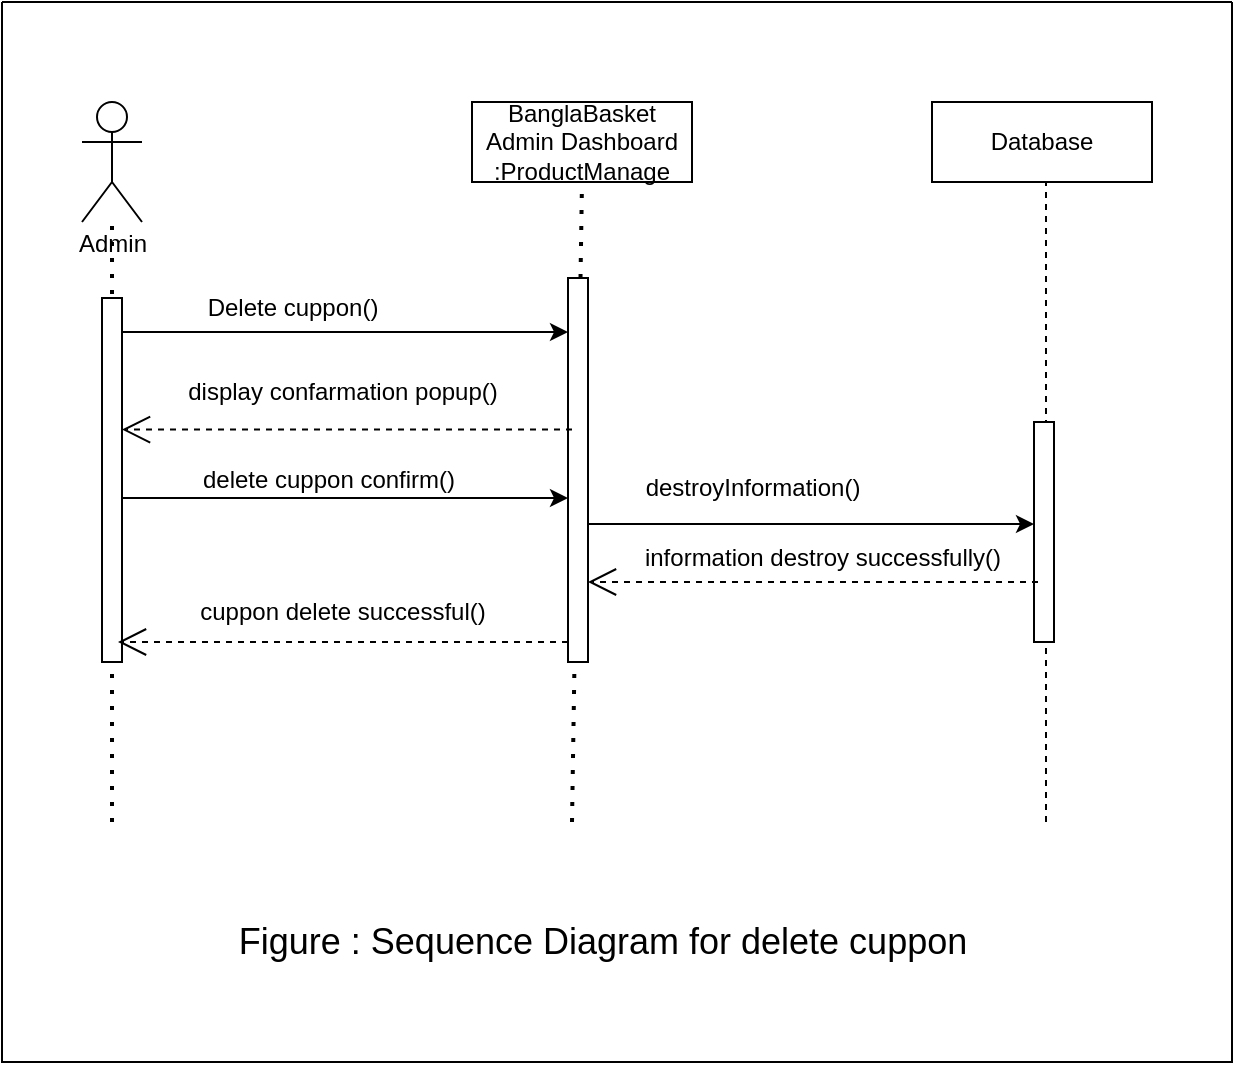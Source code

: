 <mxfile version="21.6.8" type="device">
  <diagram name="Page-1" id="1AvvXPplM7DmGGkq2d-j">
    <mxGraphModel dx="1036" dy="623" grid="1" gridSize="10" guides="1" tooltips="1" connect="1" arrows="1" fold="1" page="1" pageScale="1" pageWidth="850" pageHeight="1100" math="0" shadow="0">
      <root>
        <mxCell id="0" />
        <mxCell id="1" parent="0" />
        <mxCell id="Lb1Hn7rAbaKGfsRC7e1x-1" value="Admin" style="text;html=1;align=center;verticalAlign=middle;resizable=0;points=[];autosize=1;strokeColor=none;fillColor=none;" parent="1" vertex="1">
          <mxGeometry x="90" y="166" width="60" height="30" as="geometry" />
        </mxCell>
        <mxCell id="Lb1Hn7rAbaKGfsRC7e1x-2" value="BanglaBasket Admin Dashboard&lt;br&gt;:ProductManage" style="html=1;whiteSpace=wrap;" parent="1" vertex="1">
          <mxGeometry x="300" y="110" width="110" height="40" as="geometry" />
        </mxCell>
        <mxCell id="Lb1Hn7rAbaKGfsRC7e1x-3" value="Database" style="html=1;whiteSpace=wrap;" parent="1" vertex="1">
          <mxGeometry x="530" y="110" width="110" height="40" as="geometry" />
        </mxCell>
        <mxCell id="Lb1Hn7rAbaKGfsRC7e1x-4" value="" style="endArrow=none;dashed=1;html=1;strokeWidth=1;rounded=0;entryX=0.5;entryY=1;entryDx=0;entryDy=0;" parent="1" edge="1">
          <mxGeometry width="50" height="50" relative="1" as="geometry">
            <mxPoint x="587" y="470" as="sourcePoint" />
            <mxPoint x="587" y="150" as="targetPoint" />
          </mxGeometry>
        </mxCell>
        <mxCell id="Lb1Hn7rAbaKGfsRC7e1x-5" value="&lt;font style=&quot;font-size: 18px;&quot;&gt;Figure : Sequence Diagram for delete cuppon&lt;/font&gt;" style="text;html=1;align=center;verticalAlign=middle;resizable=0;points=[];autosize=1;strokeColor=none;fillColor=none;" parent="1" vertex="1">
          <mxGeometry x="170" y="510" width="390" height="40" as="geometry" />
        </mxCell>
        <mxCell id="Lb1Hn7rAbaKGfsRC7e1x-6" value="" style="shape=umlActor;verticalLabelPosition=bottom;verticalAlign=top;html=1;outlineConnect=0;" parent="1" vertex="1">
          <mxGeometry x="105" y="110" width="30" height="60" as="geometry" />
        </mxCell>
        <mxCell id="Lb1Hn7rAbaKGfsRC7e1x-7" value="" style="endArrow=none;dashed=1;html=1;dashPattern=1 3;strokeWidth=2;rounded=0;" parent="1" target="Lb1Hn7rAbaKGfsRC7e1x-6" edge="1">
          <mxGeometry width="50" height="50" relative="1" as="geometry">
            <mxPoint x="120" y="470" as="sourcePoint" />
            <mxPoint x="180" y="260" as="targetPoint" />
          </mxGeometry>
        </mxCell>
        <mxCell id="Lb1Hn7rAbaKGfsRC7e1x-8" value="" style="endArrow=none;dashed=1;html=1;dashPattern=1 3;strokeWidth=2;rounded=0;entryX=0.5;entryY=1;entryDx=0;entryDy=0;" parent="1" target="Lb1Hn7rAbaKGfsRC7e1x-2" edge="1">
          <mxGeometry width="50" height="50" relative="1" as="geometry">
            <mxPoint x="350" y="470" as="sourcePoint" />
            <mxPoint x="450" y="230" as="targetPoint" />
          </mxGeometry>
        </mxCell>
        <mxCell id="Lb1Hn7rAbaKGfsRC7e1x-9" style="edgeStyle=elbowEdgeStyle;rounded=0;orthogonalLoop=1;jettySize=auto;html=1;elbow=vertical;curved=0;" parent="1" edge="1">
          <mxGeometry relative="1" as="geometry">
            <mxPoint x="125" y="225" as="sourcePoint" />
            <mxPoint x="348" y="225" as="targetPoint" />
          </mxGeometry>
        </mxCell>
        <mxCell id="Lb1Hn7rAbaKGfsRC7e1x-10" style="edgeStyle=elbowEdgeStyle;rounded=0;orthogonalLoop=1;jettySize=auto;html=1;elbow=vertical;curved=0;" parent="1" edge="1">
          <mxGeometry relative="1" as="geometry">
            <mxPoint x="125" y="308" as="sourcePoint" />
            <mxPoint x="348" y="308" as="targetPoint" />
          </mxGeometry>
        </mxCell>
        <mxCell id="Lb1Hn7rAbaKGfsRC7e1x-11" value="" style="html=1;points=[];perimeter=orthogonalPerimeter;outlineConnect=0;targetShapes=umlLifeline;portConstraint=eastwest;newEdgeStyle={&quot;edgeStyle&quot;:&quot;elbowEdgeStyle&quot;,&quot;elbow&quot;:&quot;vertical&quot;,&quot;curved&quot;:0,&quot;rounded&quot;:0};" parent="1" vertex="1">
          <mxGeometry x="115" y="208" width="10" height="182" as="geometry" />
        </mxCell>
        <mxCell id="Lb1Hn7rAbaKGfsRC7e1x-12" style="edgeStyle=elbowEdgeStyle;rounded=0;orthogonalLoop=1;jettySize=auto;html=1;elbow=vertical;curved=0;" parent="1" edge="1">
          <mxGeometry relative="1" as="geometry">
            <mxPoint x="358" y="321" as="sourcePoint" />
            <mxPoint x="581" y="321" as="targetPoint" />
          </mxGeometry>
        </mxCell>
        <mxCell id="Lb1Hn7rAbaKGfsRC7e1x-13" value="" style="html=1;points=[];perimeter=orthogonalPerimeter;outlineConnect=0;targetShapes=umlLifeline;portConstraint=eastwest;newEdgeStyle={&quot;edgeStyle&quot;:&quot;elbowEdgeStyle&quot;,&quot;elbow&quot;:&quot;vertical&quot;,&quot;curved&quot;:0,&quot;rounded&quot;:0};" parent="1" vertex="1">
          <mxGeometry x="348" y="198" width="10" height="192" as="geometry" />
        </mxCell>
        <mxCell id="Lb1Hn7rAbaKGfsRC7e1x-14" value="Delete cuppon()" style="text;html=1;align=center;verticalAlign=middle;resizable=0;points=[];autosize=1;strokeColor=none;fillColor=none;" parent="1" vertex="1">
          <mxGeometry x="155" y="198" width="110" height="30" as="geometry" />
        </mxCell>
        <mxCell id="Lb1Hn7rAbaKGfsRC7e1x-15" value="" style="endArrow=open;endSize=12;dashed=1;html=1;rounded=0;exitX=0.2;exitY=0.9;exitDx=0;exitDy=0;exitPerimeter=0;" parent="1" edge="1">
          <mxGeometry width="160" relative="1" as="geometry">
            <mxPoint x="350" y="273.8" as="sourcePoint" />
            <mxPoint x="125" y="273.8" as="targetPoint" />
          </mxGeometry>
        </mxCell>
        <mxCell id="Lb1Hn7rAbaKGfsRC7e1x-16" value="display confarmation popup()" style="text;html=1;align=center;verticalAlign=middle;resizable=0;points=[];autosize=1;strokeColor=none;fillColor=none;" parent="1" vertex="1">
          <mxGeometry x="145" y="240" width="180" height="30" as="geometry" />
        </mxCell>
        <mxCell id="Lb1Hn7rAbaKGfsRC7e1x-17" value="delete cuppon confirm()" style="text;html=1;align=center;verticalAlign=middle;resizable=0;points=[];autosize=1;strokeColor=none;fillColor=none;" parent="1" vertex="1">
          <mxGeometry x="153" y="284" width="150" height="30" as="geometry" />
        </mxCell>
        <mxCell id="Lb1Hn7rAbaKGfsRC7e1x-18" value="" style="html=1;points=[];perimeter=orthogonalPerimeter;outlineConnect=0;targetShapes=umlLifeline;portConstraint=eastwest;newEdgeStyle={&quot;edgeStyle&quot;:&quot;elbowEdgeStyle&quot;,&quot;elbow&quot;:&quot;vertical&quot;,&quot;curved&quot;:0,&quot;rounded&quot;:0};" parent="1" vertex="1">
          <mxGeometry x="581" y="270" width="10" height="110" as="geometry" />
        </mxCell>
        <mxCell id="Lb1Hn7rAbaKGfsRC7e1x-19" value="destroyInformation()" style="text;html=1;align=center;verticalAlign=middle;resizable=0;points=[];autosize=1;strokeColor=none;fillColor=none;" parent="1" vertex="1">
          <mxGeometry x="375" y="288" width="130" height="30" as="geometry" />
        </mxCell>
        <mxCell id="Lb1Hn7rAbaKGfsRC7e1x-20" value="" style="endArrow=open;endSize=12;dashed=1;html=1;rounded=0;exitX=0.2;exitY=0.9;exitDx=0;exitDy=0;exitPerimeter=0;" parent="1" edge="1">
          <mxGeometry width="160" relative="1" as="geometry">
            <mxPoint x="583" y="350.0" as="sourcePoint" />
            <mxPoint x="358" y="350.0" as="targetPoint" />
          </mxGeometry>
        </mxCell>
        <mxCell id="Lb1Hn7rAbaKGfsRC7e1x-21" value="information destroy successfully()" style="text;html=1;align=center;verticalAlign=middle;resizable=0;points=[];autosize=1;strokeColor=none;fillColor=none;" parent="1" vertex="1">
          <mxGeometry x="375" y="323" width="200" height="30" as="geometry" />
        </mxCell>
        <mxCell id="Lb1Hn7rAbaKGfsRC7e1x-22" value="" style="endArrow=open;endSize=12;dashed=1;html=1;rounded=0;exitX=0.2;exitY=0.9;exitDx=0;exitDy=0;exitPerimeter=0;" parent="1" edge="1">
          <mxGeometry width="160" relative="1" as="geometry">
            <mxPoint x="348" y="380.0" as="sourcePoint" />
            <mxPoint x="123" y="380.0" as="targetPoint" />
          </mxGeometry>
        </mxCell>
        <mxCell id="Lb1Hn7rAbaKGfsRC7e1x-23" value="cuppon delete successful()" style="text;html=1;align=center;verticalAlign=middle;resizable=0;points=[];autosize=1;strokeColor=none;fillColor=none;" parent="1" vertex="1">
          <mxGeometry x="150" y="350" width="170" height="30" as="geometry" />
        </mxCell>
        <mxCell id="IJi21ZrzAaGzUqaRbzgk-1" value="" style="swimlane;startSize=0;" vertex="1" parent="1">
          <mxGeometry x="65" y="60" width="615" height="530" as="geometry" />
        </mxCell>
      </root>
    </mxGraphModel>
  </diagram>
</mxfile>
